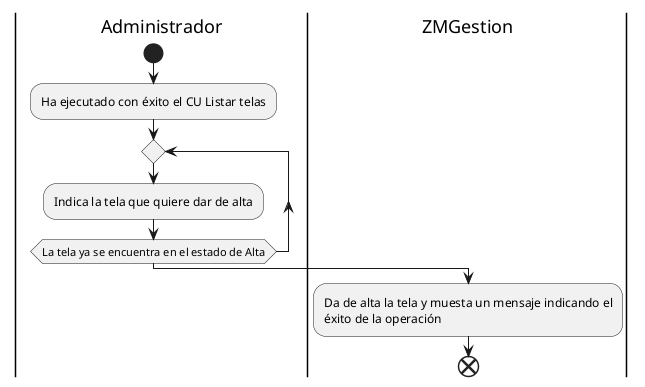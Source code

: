 @startuml darAltaTela
|Administrador|
start
:Ha ejecutado con éxito el CU Listar telas;
repeat
:Indica la tela que quiere dar de alta;
repeat while (La tela ya se encuentra en el estado de Alta)
|ZMGestion|
:Da de alta la tela y muesta un mensaje indicando el 
éxito de la operación;
end
@enduml